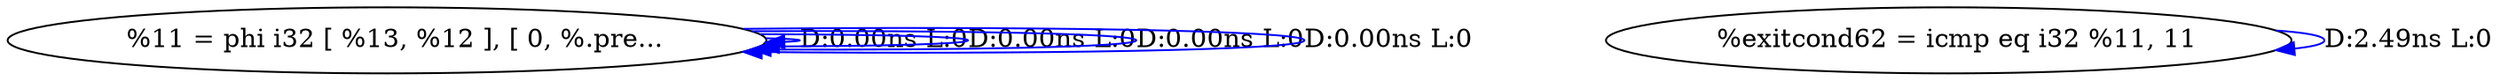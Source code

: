 digraph {
Node0x317d660[label="  %11 = phi i32 [ %13, %12 ], [ 0, %.pre..."];
Node0x317d660 -> Node0x317d660[label="D:0.00ns L:0",color=blue];
Node0x317d660 -> Node0x317d660[label="D:0.00ns L:0",color=blue];
Node0x317d660 -> Node0x317d660[label="D:0.00ns L:0",color=blue];
Node0x317d660 -> Node0x317d660[label="D:0.00ns L:0",color=blue];
Node0x317d740[label="  %exitcond62 = icmp eq i32 %11, 11"];
Node0x317d740 -> Node0x317d740[label="D:2.49ns L:0",color=blue];
}
